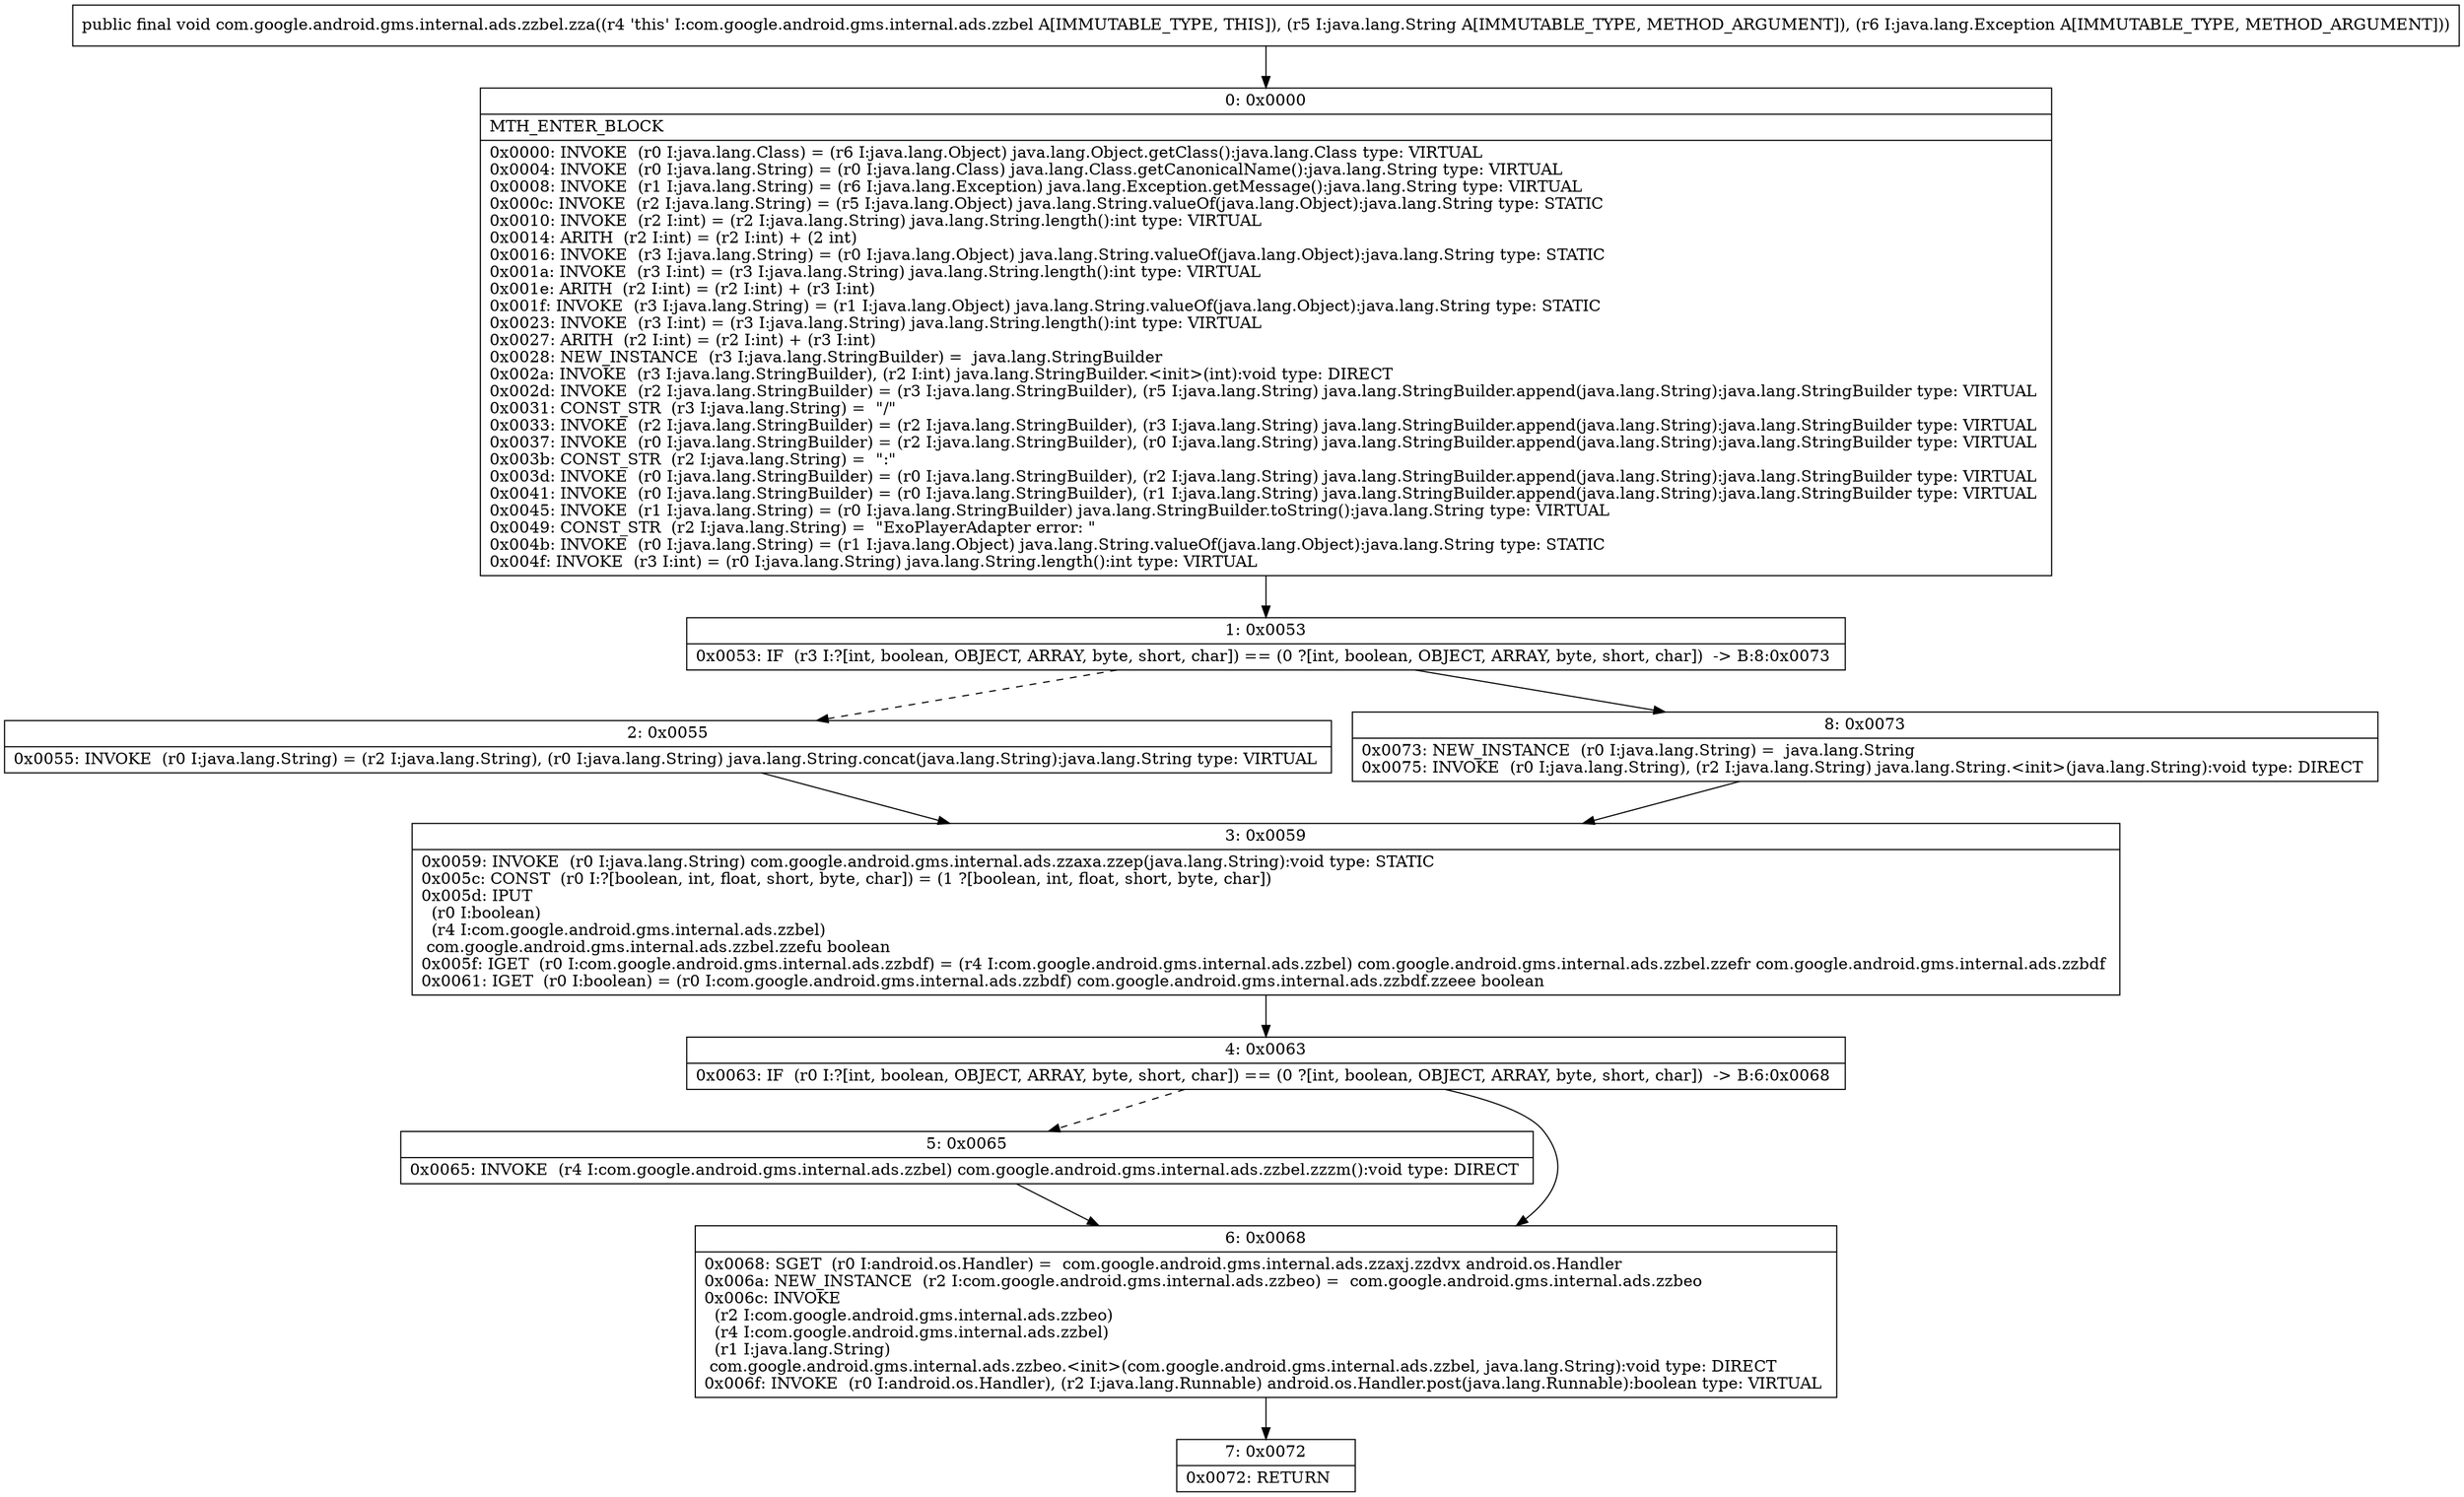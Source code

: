 digraph "CFG forcom.google.android.gms.internal.ads.zzbel.zza(Ljava\/lang\/String;Ljava\/lang\/Exception;)V" {
Node_0 [shape=record,label="{0\:\ 0x0000|MTH_ENTER_BLOCK\l|0x0000: INVOKE  (r0 I:java.lang.Class) = (r6 I:java.lang.Object) java.lang.Object.getClass():java.lang.Class type: VIRTUAL \l0x0004: INVOKE  (r0 I:java.lang.String) = (r0 I:java.lang.Class) java.lang.Class.getCanonicalName():java.lang.String type: VIRTUAL \l0x0008: INVOKE  (r1 I:java.lang.String) = (r6 I:java.lang.Exception) java.lang.Exception.getMessage():java.lang.String type: VIRTUAL \l0x000c: INVOKE  (r2 I:java.lang.String) = (r5 I:java.lang.Object) java.lang.String.valueOf(java.lang.Object):java.lang.String type: STATIC \l0x0010: INVOKE  (r2 I:int) = (r2 I:java.lang.String) java.lang.String.length():int type: VIRTUAL \l0x0014: ARITH  (r2 I:int) = (r2 I:int) + (2 int) \l0x0016: INVOKE  (r3 I:java.lang.String) = (r0 I:java.lang.Object) java.lang.String.valueOf(java.lang.Object):java.lang.String type: STATIC \l0x001a: INVOKE  (r3 I:int) = (r3 I:java.lang.String) java.lang.String.length():int type: VIRTUAL \l0x001e: ARITH  (r2 I:int) = (r2 I:int) + (r3 I:int) \l0x001f: INVOKE  (r3 I:java.lang.String) = (r1 I:java.lang.Object) java.lang.String.valueOf(java.lang.Object):java.lang.String type: STATIC \l0x0023: INVOKE  (r3 I:int) = (r3 I:java.lang.String) java.lang.String.length():int type: VIRTUAL \l0x0027: ARITH  (r2 I:int) = (r2 I:int) + (r3 I:int) \l0x0028: NEW_INSTANCE  (r3 I:java.lang.StringBuilder) =  java.lang.StringBuilder \l0x002a: INVOKE  (r3 I:java.lang.StringBuilder), (r2 I:int) java.lang.StringBuilder.\<init\>(int):void type: DIRECT \l0x002d: INVOKE  (r2 I:java.lang.StringBuilder) = (r3 I:java.lang.StringBuilder), (r5 I:java.lang.String) java.lang.StringBuilder.append(java.lang.String):java.lang.StringBuilder type: VIRTUAL \l0x0031: CONST_STR  (r3 I:java.lang.String) =  \"\/\" \l0x0033: INVOKE  (r2 I:java.lang.StringBuilder) = (r2 I:java.lang.StringBuilder), (r3 I:java.lang.String) java.lang.StringBuilder.append(java.lang.String):java.lang.StringBuilder type: VIRTUAL \l0x0037: INVOKE  (r0 I:java.lang.StringBuilder) = (r2 I:java.lang.StringBuilder), (r0 I:java.lang.String) java.lang.StringBuilder.append(java.lang.String):java.lang.StringBuilder type: VIRTUAL \l0x003b: CONST_STR  (r2 I:java.lang.String) =  \":\" \l0x003d: INVOKE  (r0 I:java.lang.StringBuilder) = (r0 I:java.lang.StringBuilder), (r2 I:java.lang.String) java.lang.StringBuilder.append(java.lang.String):java.lang.StringBuilder type: VIRTUAL \l0x0041: INVOKE  (r0 I:java.lang.StringBuilder) = (r0 I:java.lang.StringBuilder), (r1 I:java.lang.String) java.lang.StringBuilder.append(java.lang.String):java.lang.StringBuilder type: VIRTUAL \l0x0045: INVOKE  (r1 I:java.lang.String) = (r0 I:java.lang.StringBuilder) java.lang.StringBuilder.toString():java.lang.String type: VIRTUAL \l0x0049: CONST_STR  (r2 I:java.lang.String) =  \"ExoPlayerAdapter error: \" \l0x004b: INVOKE  (r0 I:java.lang.String) = (r1 I:java.lang.Object) java.lang.String.valueOf(java.lang.Object):java.lang.String type: STATIC \l0x004f: INVOKE  (r3 I:int) = (r0 I:java.lang.String) java.lang.String.length():int type: VIRTUAL \l}"];
Node_1 [shape=record,label="{1\:\ 0x0053|0x0053: IF  (r3 I:?[int, boolean, OBJECT, ARRAY, byte, short, char]) == (0 ?[int, boolean, OBJECT, ARRAY, byte, short, char])  \-\> B:8:0x0073 \l}"];
Node_2 [shape=record,label="{2\:\ 0x0055|0x0055: INVOKE  (r0 I:java.lang.String) = (r2 I:java.lang.String), (r0 I:java.lang.String) java.lang.String.concat(java.lang.String):java.lang.String type: VIRTUAL \l}"];
Node_3 [shape=record,label="{3\:\ 0x0059|0x0059: INVOKE  (r0 I:java.lang.String) com.google.android.gms.internal.ads.zzaxa.zzep(java.lang.String):void type: STATIC \l0x005c: CONST  (r0 I:?[boolean, int, float, short, byte, char]) = (1 ?[boolean, int, float, short, byte, char]) \l0x005d: IPUT  \l  (r0 I:boolean)\l  (r4 I:com.google.android.gms.internal.ads.zzbel)\l com.google.android.gms.internal.ads.zzbel.zzefu boolean \l0x005f: IGET  (r0 I:com.google.android.gms.internal.ads.zzbdf) = (r4 I:com.google.android.gms.internal.ads.zzbel) com.google.android.gms.internal.ads.zzbel.zzefr com.google.android.gms.internal.ads.zzbdf \l0x0061: IGET  (r0 I:boolean) = (r0 I:com.google.android.gms.internal.ads.zzbdf) com.google.android.gms.internal.ads.zzbdf.zzeee boolean \l}"];
Node_4 [shape=record,label="{4\:\ 0x0063|0x0063: IF  (r0 I:?[int, boolean, OBJECT, ARRAY, byte, short, char]) == (0 ?[int, boolean, OBJECT, ARRAY, byte, short, char])  \-\> B:6:0x0068 \l}"];
Node_5 [shape=record,label="{5\:\ 0x0065|0x0065: INVOKE  (r4 I:com.google.android.gms.internal.ads.zzbel) com.google.android.gms.internal.ads.zzbel.zzzm():void type: DIRECT \l}"];
Node_6 [shape=record,label="{6\:\ 0x0068|0x0068: SGET  (r0 I:android.os.Handler) =  com.google.android.gms.internal.ads.zzaxj.zzdvx android.os.Handler \l0x006a: NEW_INSTANCE  (r2 I:com.google.android.gms.internal.ads.zzbeo) =  com.google.android.gms.internal.ads.zzbeo \l0x006c: INVOKE  \l  (r2 I:com.google.android.gms.internal.ads.zzbeo)\l  (r4 I:com.google.android.gms.internal.ads.zzbel)\l  (r1 I:java.lang.String)\l com.google.android.gms.internal.ads.zzbeo.\<init\>(com.google.android.gms.internal.ads.zzbel, java.lang.String):void type: DIRECT \l0x006f: INVOKE  (r0 I:android.os.Handler), (r2 I:java.lang.Runnable) android.os.Handler.post(java.lang.Runnable):boolean type: VIRTUAL \l}"];
Node_7 [shape=record,label="{7\:\ 0x0072|0x0072: RETURN   \l}"];
Node_8 [shape=record,label="{8\:\ 0x0073|0x0073: NEW_INSTANCE  (r0 I:java.lang.String) =  java.lang.String \l0x0075: INVOKE  (r0 I:java.lang.String), (r2 I:java.lang.String) java.lang.String.\<init\>(java.lang.String):void type: DIRECT \l}"];
MethodNode[shape=record,label="{public final void com.google.android.gms.internal.ads.zzbel.zza((r4 'this' I:com.google.android.gms.internal.ads.zzbel A[IMMUTABLE_TYPE, THIS]), (r5 I:java.lang.String A[IMMUTABLE_TYPE, METHOD_ARGUMENT]), (r6 I:java.lang.Exception A[IMMUTABLE_TYPE, METHOD_ARGUMENT])) }"];
MethodNode -> Node_0;
Node_0 -> Node_1;
Node_1 -> Node_2[style=dashed];
Node_1 -> Node_8;
Node_2 -> Node_3;
Node_3 -> Node_4;
Node_4 -> Node_5[style=dashed];
Node_4 -> Node_6;
Node_5 -> Node_6;
Node_6 -> Node_7;
Node_8 -> Node_3;
}


